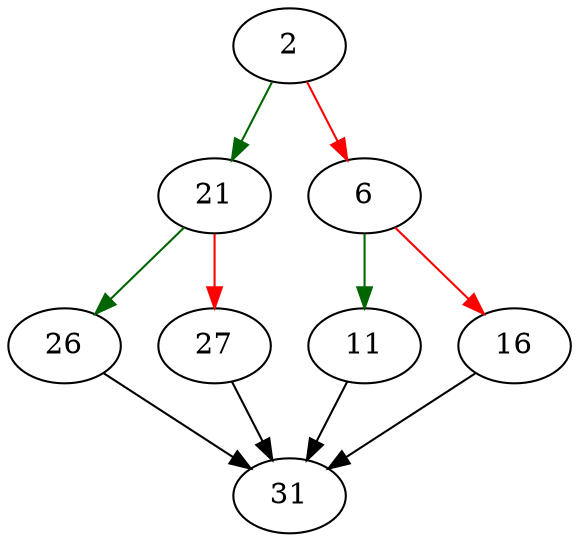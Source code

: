 strict digraph "argv_iter" {
	// Node definitions.
	2 [entry=true];
	21;
	6;
	11;
	16;
	31;
	26;
	27;

	// Edge definitions.
	2 -> 21 [
		color=darkgreen
		cond=true
	];
	2 -> 6 [
		color=red
		cond=false
	];
	21 -> 26 [
		color=darkgreen
		cond=true
	];
	21 -> 27 [
		color=red
		cond=false
	];
	6 -> 11 [
		color=darkgreen
		cond=true
	];
	6 -> 16 [
		color=red
		cond=false
	];
	11 -> 31;
	16 -> 31;
	26 -> 31;
	27 -> 31;
}